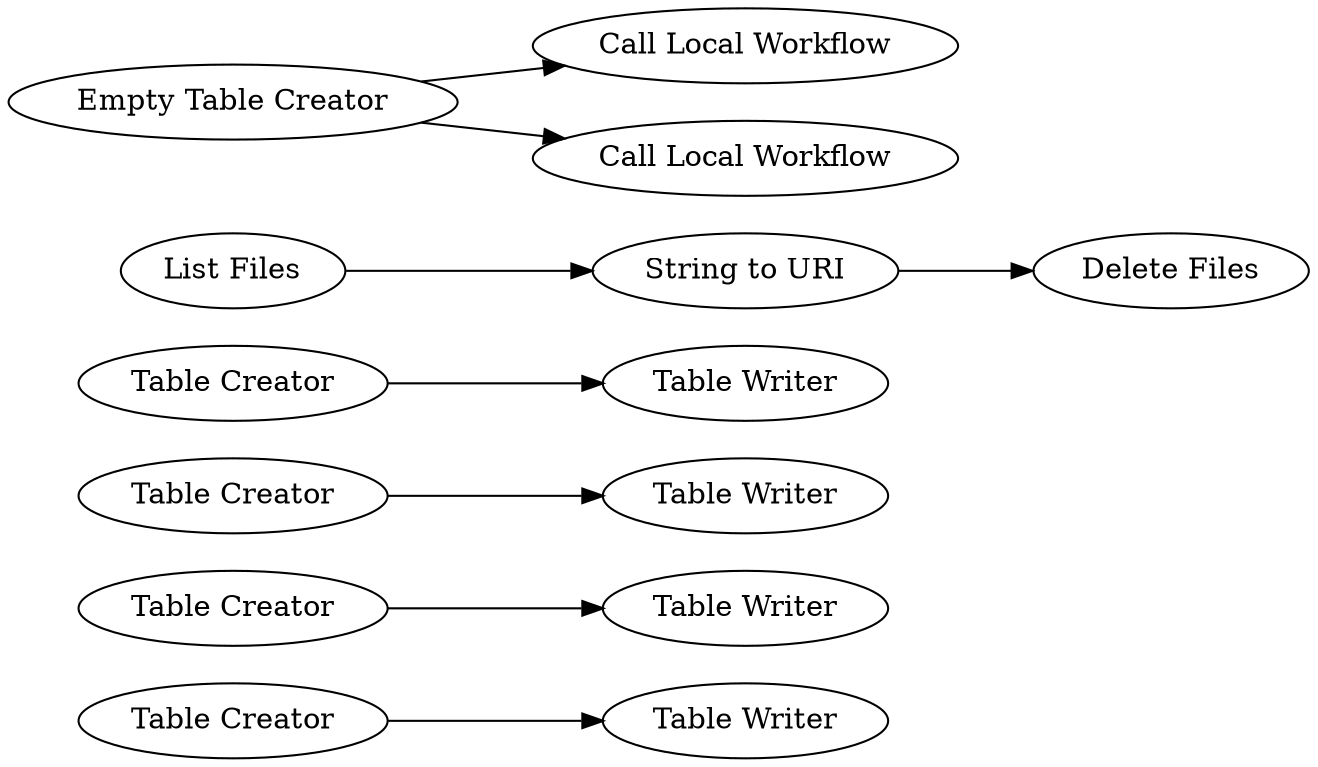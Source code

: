 digraph {
	7 [label="Table Creator"]
	14 [label="Table Creator"]
	24 [label="Table Writer"]
	25 [label="Table Writer"]
	26 [label="Table Writer"]
	27 [label="Table Writer"]
	44 [label="Table Creator"]
	45 [label="Table Creator"]
	47 [label="List Files"]
	48 [label="Delete Files"]
	49 [label="String to URI"]
	50 [label="Empty Table Creator"]
	51 [label="Call Local Workflow"]
	52 [label="Call Local Workflow"]
	7 -> 26
	14 -> 27
	44 -> 24
	45 -> 25
	47 -> 49
	49 -> 48
	50 -> 51
	50 -> 52
	rankdir=LR
}

